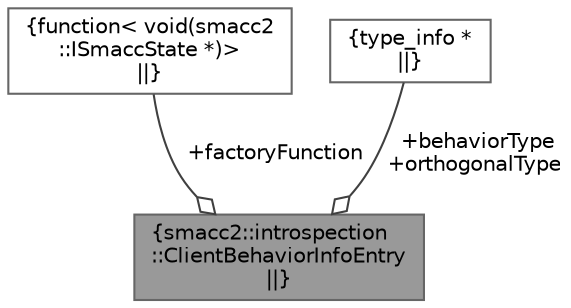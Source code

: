 digraph "smacc2::introspection::ClientBehaviorInfoEntry"
{
 // LATEX_PDF_SIZE
  bgcolor="transparent";
  edge [fontname=Helvetica,fontsize=10,labelfontname=Helvetica,labelfontsize=10];
  node [fontname=Helvetica,fontsize=10,shape=box,height=0.2,width=0.4];
  Node1 [label="{smacc2::introspection\l::ClientBehaviorInfoEntry\n||}",height=0.2,width=0.4,color="gray40", fillcolor="grey60", style="filled", fontcolor="black",tooltip=" "];
  Node2 -> Node1 [color="grey25",style="solid",label=" +factoryFunction" ,arrowhead="odiamond"];
  Node2 [label="{function\< void(smacc2\l::ISmaccState *)\>\n||}",height=0.2,width=0.4,color="gray40", fillcolor="white", style="filled",tooltip=" "];
  Node3 -> Node1 [color="grey25",style="solid",label=" +behaviorType\n+orthogonalType" ,arrowhead="odiamond"];
  Node3 [label="{type_info *\n||}",height=0.2,width=0.4,color="gray40", fillcolor="white", style="filled",tooltip=" "];
}
